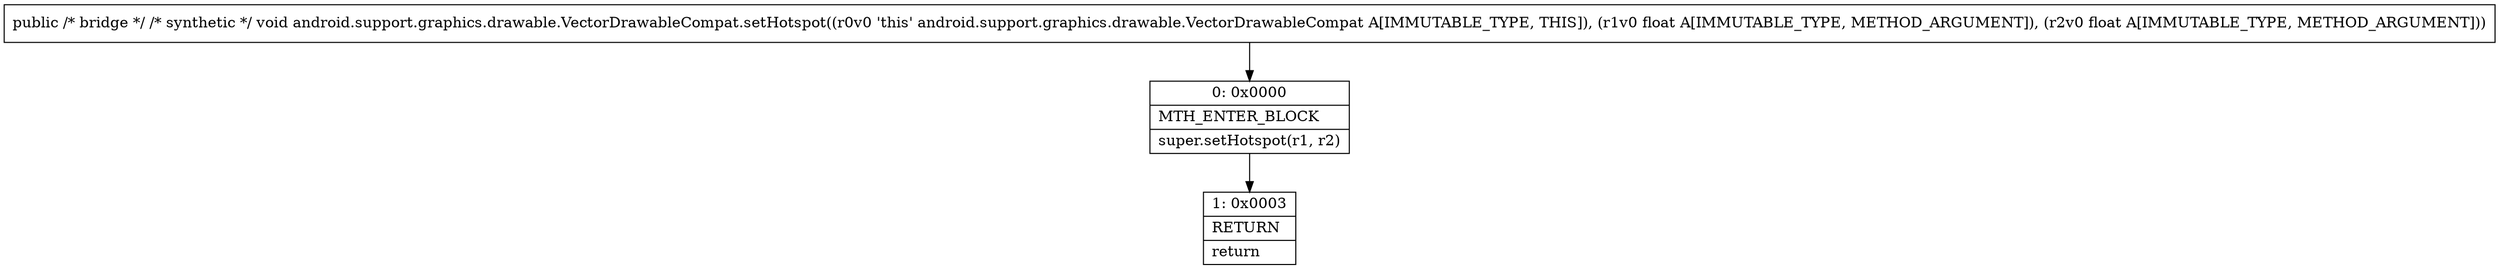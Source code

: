 digraph "CFG forandroid.support.graphics.drawable.VectorDrawableCompat.setHotspot(FF)V" {
Node_0 [shape=record,label="{0\:\ 0x0000|MTH_ENTER_BLOCK\l|super.setHotspot(r1, r2)\l}"];
Node_1 [shape=record,label="{1\:\ 0x0003|RETURN\l|return\l}"];
MethodNode[shape=record,label="{public \/* bridge *\/ \/* synthetic *\/ void android.support.graphics.drawable.VectorDrawableCompat.setHotspot((r0v0 'this' android.support.graphics.drawable.VectorDrawableCompat A[IMMUTABLE_TYPE, THIS]), (r1v0 float A[IMMUTABLE_TYPE, METHOD_ARGUMENT]), (r2v0 float A[IMMUTABLE_TYPE, METHOD_ARGUMENT])) }"];
MethodNode -> Node_0;
Node_0 -> Node_1;
}

